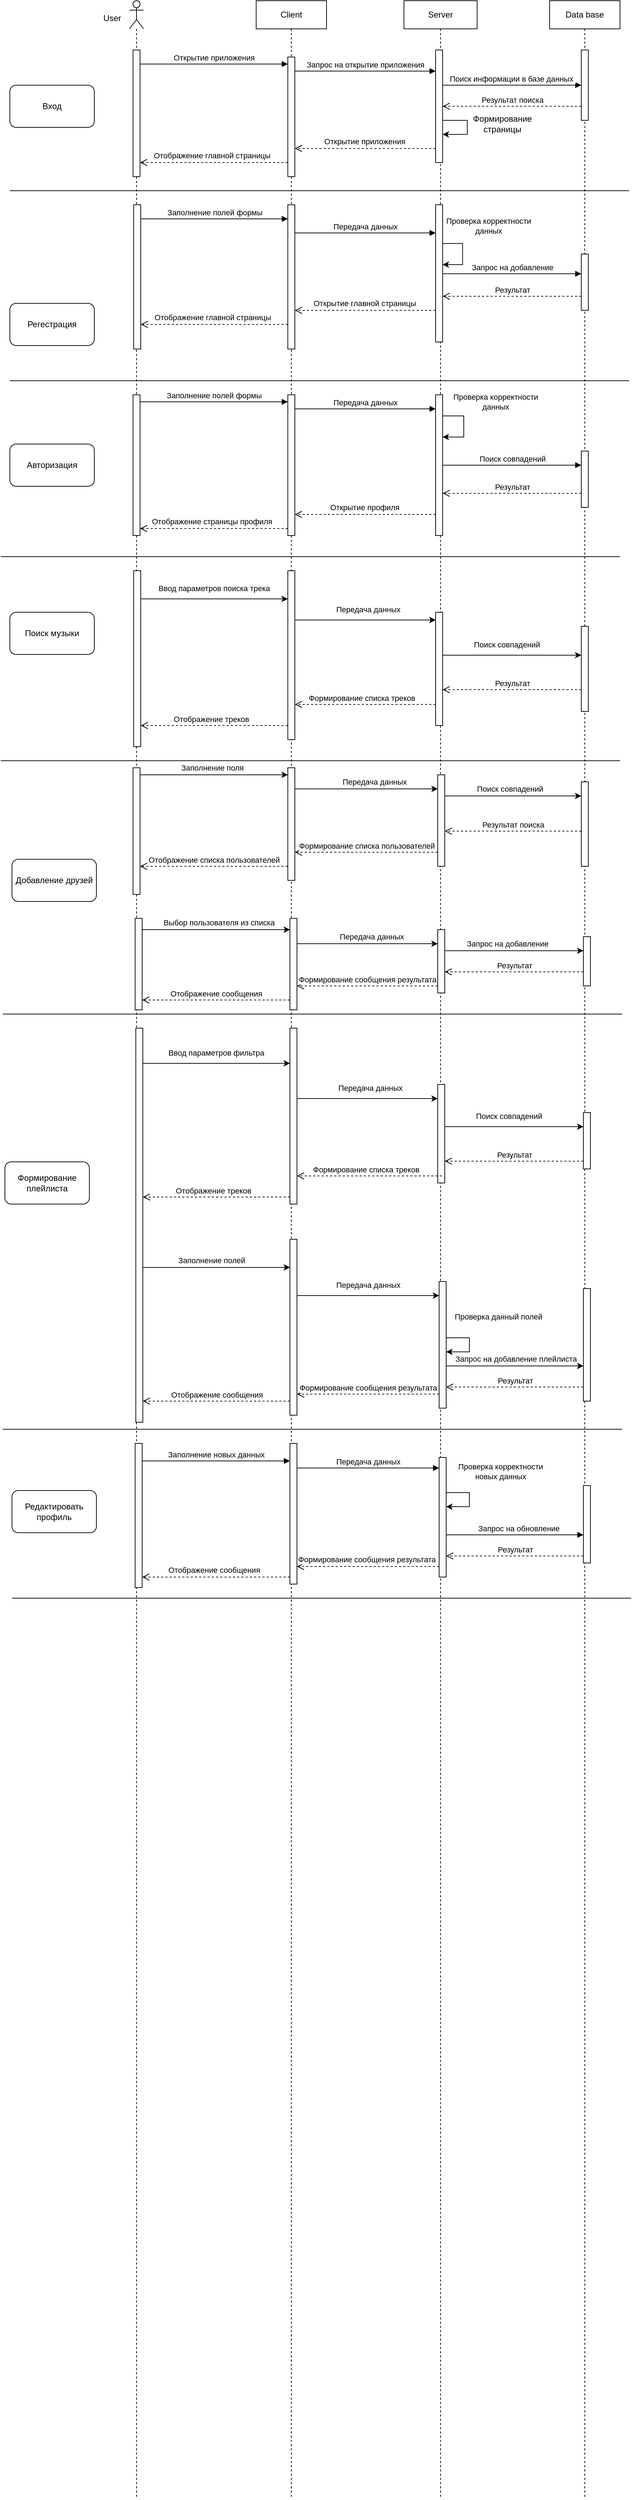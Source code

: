 <mxfile version="20.8.16" type="device"><diagram name="Страница 1" id="9oINTbgdad8pBdmm9y7S"><mxGraphModel dx="1847" dy="542" grid="1" gridSize="10" guides="1" tooltips="1" connect="1" arrows="1" fold="1" page="1" pageScale="1" pageWidth="827" pageHeight="1169" math="0" shadow="0"><root><mxCell id="0"/><mxCell id="1" parent="0"/><mxCell id="VlUqdQrpu2RW_0B6JRqY-1" value="" style="shape=umlLifeline;perimeter=lifelinePerimeter;whiteSpace=wrap;html=1;container=1;dropTarget=0;collapsible=0;recursiveResize=0;outlineConnect=0;portConstraint=eastwest;newEdgeStyle={&quot;edgeStyle&quot;:&quot;elbowEdgeStyle&quot;,&quot;elbow&quot;:&quot;vertical&quot;,&quot;curved&quot;:0,&quot;rounded&quot;:0};participant=umlActor;" vertex="1" parent="1"><mxGeometry x="130" y="50" width="20" height="3550" as="geometry"/></mxCell><mxCell id="VlUqdQrpu2RW_0B6JRqY-2" value="" style="html=1;points=[];perimeter=orthogonalPerimeter;outlineConnect=0;targetShapes=umlLifeline;portConstraint=eastwest;newEdgeStyle={&quot;edgeStyle&quot;:&quot;elbowEdgeStyle&quot;,&quot;elbow&quot;:&quot;vertical&quot;,&quot;curved&quot;:0,&quot;rounded&quot;:0};" vertex="1" parent="VlUqdQrpu2RW_0B6JRqY-1"><mxGeometry x="5" y="70" width="10" height="180" as="geometry"/></mxCell><mxCell id="VlUqdQrpu2RW_0B6JRqY-3" value="" style="html=1;points=[];perimeter=orthogonalPerimeter;outlineConnect=0;targetShapes=umlLifeline;portConstraint=eastwest;newEdgeStyle={&quot;edgeStyle&quot;:&quot;elbowEdgeStyle&quot;,&quot;elbow&quot;:&quot;vertical&quot;,&quot;curved&quot;:0,&quot;rounded&quot;:0};" vertex="1" parent="VlUqdQrpu2RW_0B6JRqY-1"><mxGeometry x="6" y="290" width="10" height="205" as="geometry"/></mxCell><mxCell id="VlUqdQrpu2RW_0B6JRqY-4" value="" style="html=1;points=[];perimeter=orthogonalPerimeter;outlineConnect=0;targetShapes=umlLifeline;portConstraint=eastwest;newEdgeStyle={&quot;edgeStyle&quot;:&quot;elbowEdgeStyle&quot;,&quot;elbow&quot;:&quot;vertical&quot;,&quot;curved&quot;:0,&quot;rounded&quot;:0};" vertex="1" parent="VlUqdQrpu2RW_0B6JRqY-1"><mxGeometry x="5" y="560" width="10" height="200" as="geometry"/></mxCell><mxCell id="VlUqdQrpu2RW_0B6JRqY-5" value="" style="html=1;points=[];perimeter=orthogonalPerimeter;outlineConnect=0;targetShapes=umlLifeline;portConstraint=eastwest;newEdgeStyle={&quot;edgeStyle&quot;:&quot;elbowEdgeStyle&quot;,&quot;elbow&quot;:&quot;vertical&quot;,&quot;curved&quot;:0,&quot;rounded&quot;:0};" vertex="1" parent="VlUqdQrpu2RW_0B6JRqY-1"><mxGeometry x="6" y="810" width="10" height="250" as="geometry"/></mxCell><mxCell id="VlUqdQrpu2RW_0B6JRqY-7" value="" style="html=1;points=[];perimeter=orthogonalPerimeter;outlineConnect=0;targetShapes=umlLifeline;portConstraint=eastwest;newEdgeStyle={&quot;edgeStyle&quot;:&quot;elbowEdgeStyle&quot;,&quot;elbow&quot;:&quot;vertical&quot;,&quot;curved&quot;:0,&quot;rounded&quot;:0};" vertex="1" parent="VlUqdQrpu2RW_0B6JRqY-1"><mxGeometry x="5" y="1090" width="10" height="180" as="geometry"/></mxCell><mxCell id="VlUqdQrpu2RW_0B6JRqY-8" value="" style="html=1;points=[];perimeter=orthogonalPerimeter;outlineConnect=0;targetShapes=umlLifeline;portConstraint=eastwest;newEdgeStyle={&quot;edgeStyle&quot;:&quot;elbowEdgeStyle&quot;,&quot;elbow&quot;:&quot;vertical&quot;,&quot;curved&quot;:0,&quot;rounded&quot;:0};" vertex="1" parent="VlUqdQrpu2RW_0B6JRqY-1"><mxGeometry x="8" y="1304" width="10" height="130" as="geometry"/></mxCell><mxCell id="VlUqdQrpu2RW_0B6JRqY-9" value="" style="html=1;points=[];perimeter=orthogonalPerimeter;outlineConnect=0;targetShapes=umlLifeline;portConstraint=eastwest;newEdgeStyle={&quot;edgeStyle&quot;:&quot;elbowEdgeStyle&quot;,&quot;elbow&quot;:&quot;vertical&quot;,&quot;curved&quot;:0,&quot;rounded&quot;:0};" vertex="1" parent="VlUqdQrpu2RW_0B6JRqY-1"><mxGeometry x="9" y="1460" width="10" height="560" as="geometry"/></mxCell><mxCell id="VlUqdQrpu2RW_0B6JRqY-10" value="" style="html=1;points=[];perimeter=orthogonalPerimeter;outlineConnect=0;targetShapes=umlLifeline;portConstraint=eastwest;newEdgeStyle={&quot;edgeStyle&quot;:&quot;elbowEdgeStyle&quot;,&quot;elbow&quot;:&quot;vertical&quot;,&quot;curved&quot;:0,&quot;rounded&quot;:0};" vertex="1" parent="VlUqdQrpu2RW_0B6JRqY-1"><mxGeometry x="8" y="2050" width="10" height="205" as="geometry"/></mxCell><mxCell id="VlUqdQrpu2RW_0B6JRqY-11" value="Client" style="shape=umlLifeline;perimeter=lifelinePerimeter;whiteSpace=wrap;html=1;container=1;dropTarget=0;collapsible=0;recursiveResize=0;outlineConnect=0;portConstraint=eastwest;newEdgeStyle={&quot;edgeStyle&quot;:&quot;elbowEdgeStyle&quot;,&quot;elbow&quot;:&quot;vertical&quot;,&quot;curved&quot;:0,&quot;rounded&quot;:0};" vertex="1" parent="1"><mxGeometry x="310" y="50" width="100" height="3550" as="geometry"/></mxCell><mxCell id="VlUqdQrpu2RW_0B6JRqY-12" value="" style="html=1;points=[];perimeter=orthogonalPerimeter;outlineConnect=0;targetShapes=umlLifeline;portConstraint=eastwest;newEdgeStyle={&quot;edgeStyle&quot;:&quot;elbowEdgeStyle&quot;,&quot;elbow&quot;:&quot;vertical&quot;,&quot;curved&quot;:0,&quot;rounded&quot;:0};" vertex="1" parent="VlUqdQrpu2RW_0B6JRqY-11"><mxGeometry x="45" y="80" width="10" height="170" as="geometry"/></mxCell><mxCell id="VlUqdQrpu2RW_0B6JRqY-13" value="" style="html=1;points=[];perimeter=orthogonalPerimeter;outlineConnect=0;targetShapes=umlLifeline;portConstraint=eastwest;newEdgeStyle={&quot;edgeStyle&quot;:&quot;elbowEdgeStyle&quot;,&quot;elbow&quot;:&quot;vertical&quot;,&quot;curved&quot;:0,&quot;rounded&quot;:0};" vertex="1" parent="VlUqdQrpu2RW_0B6JRqY-11"><mxGeometry x="45" y="290" width="10" height="205" as="geometry"/></mxCell><mxCell id="VlUqdQrpu2RW_0B6JRqY-14" value="" style="html=1;points=[];perimeter=orthogonalPerimeter;outlineConnect=0;targetShapes=umlLifeline;portConstraint=eastwest;newEdgeStyle={&quot;edgeStyle&quot;:&quot;elbowEdgeStyle&quot;,&quot;elbow&quot;:&quot;vertical&quot;,&quot;curved&quot;:0,&quot;rounded&quot;:0};" vertex="1" parent="VlUqdQrpu2RW_0B6JRqY-11"><mxGeometry x="45" y="560" width="10" height="200" as="geometry"/></mxCell><mxCell id="VlUqdQrpu2RW_0B6JRqY-15" value="" style="html=1;points=[];perimeter=orthogonalPerimeter;outlineConnect=0;targetShapes=umlLifeline;portConstraint=eastwest;newEdgeStyle={&quot;edgeStyle&quot;:&quot;elbowEdgeStyle&quot;,&quot;elbow&quot;:&quot;vertical&quot;,&quot;curved&quot;:0,&quot;rounded&quot;:0};" vertex="1" parent="VlUqdQrpu2RW_0B6JRqY-11"><mxGeometry x="45" y="810" width="10" height="240" as="geometry"/></mxCell><mxCell id="VlUqdQrpu2RW_0B6JRqY-19" value="" style="html=1;points=[];perimeter=orthogonalPerimeter;outlineConnect=0;targetShapes=umlLifeline;portConstraint=eastwest;newEdgeStyle={&quot;edgeStyle&quot;:&quot;elbowEdgeStyle&quot;,&quot;elbow&quot;:&quot;vertical&quot;,&quot;curved&quot;:0,&quot;rounded&quot;:0};" vertex="1" parent="VlUqdQrpu2RW_0B6JRqY-11"><mxGeometry x="45" y="1090" width="10" height="160" as="geometry"/></mxCell><mxCell id="VlUqdQrpu2RW_0B6JRqY-20" value="" style="html=1;points=[];perimeter=orthogonalPerimeter;outlineConnect=0;targetShapes=umlLifeline;portConstraint=eastwest;newEdgeStyle={&quot;edgeStyle&quot;:&quot;elbowEdgeStyle&quot;,&quot;elbow&quot;:&quot;vertical&quot;,&quot;curved&quot;:0,&quot;rounded&quot;:0};" vertex="1" parent="VlUqdQrpu2RW_0B6JRqY-11"><mxGeometry x="48" y="1304" width="10" height="130" as="geometry"/></mxCell><mxCell id="VlUqdQrpu2RW_0B6JRqY-21" value="" style="html=1;points=[];perimeter=orthogonalPerimeter;outlineConnect=0;targetShapes=umlLifeline;portConstraint=eastwest;newEdgeStyle={&quot;edgeStyle&quot;:&quot;elbowEdgeStyle&quot;,&quot;elbow&quot;:&quot;vertical&quot;,&quot;curved&quot;:0,&quot;rounded&quot;:0};" vertex="1" parent="VlUqdQrpu2RW_0B6JRqY-11"><mxGeometry x="48" y="1460" width="10" height="250" as="geometry"/></mxCell><mxCell id="VlUqdQrpu2RW_0B6JRqY-22" value="" style="html=1;points=[];perimeter=orthogonalPerimeter;outlineConnect=0;targetShapes=umlLifeline;portConstraint=eastwest;newEdgeStyle={&quot;edgeStyle&quot;:&quot;elbowEdgeStyle&quot;,&quot;elbow&quot;:&quot;vertical&quot;,&quot;curved&quot;:0,&quot;rounded&quot;:0};" vertex="1" parent="VlUqdQrpu2RW_0B6JRqY-11"><mxGeometry x="48" y="1760" width="10" height="250" as="geometry"/></mxCell><mxCell id="VlUqdQrpu2RW_0B6JRqY-23" value="" style="html=1;points=[];perimeter=orthogonalPerimeter;outlineConnect=0;targetShapes=umlLifeline;portConstraint=eastwest;newEdgeStyle={&quot;edgeStyle&quot;:&quot;elbowEdgeStyle&quot;,&quot;elbow&quot;:&quot;vertical&quot;,&quot;curved&quot;:0,&quot;rounded&quot;:0};" vertex="1" parent="VlUqdQrpu2RW_0B6JRqY-11"><mxGeometry x="48" y="2050" width="10" height="200" as="geometry"/></mxCell><mxCell id="VlUqdQrpu2RW_0B6JRqY-24" value="Server" style="shape=umlLifeline;perimeter=lifelinePerimeter;whiteSpace=wrap;html=1;container=1;dropTarget=0;collapsible=0;recursiveResize=0;outlineConnect=0;portConstraint=eastwest;newEdgeStyle={&quot;edgeStyle&quot;:&quot;elbowEdgeStyle&quot;,&quot;elbow&quot;:&quot;vertical&quot;,&quot;curved&quot;:0,&quot;rounded&quot;:0};" vertex="1" parent="1"><mxGeometry x="520" y="50" width="104" height="3550" as="geometry"/></mxCell><mxCell id="VlUqdQrpu2RW_0B6JRqY-25" value="" style="html=1;points=[];perimeter=orthogonalPerimeter;outlineConnect=0;targetShapes=umlLifeline;portConstraint=eastwest;newEdgeStyle={&quot;edgeStyle&quot;:&quot;elbowEdgeStyle&quot;,&quot;elbow&quot;:&quot;vertical&quot;,&quot;curved&quot;:0,&quot;rounded&quot;:0};" vertex="1" parent="VlUqdQrpu2RW_0B6JRqY-24"><mxGeometry x="45" y="70" width="10" height="160" as="geometry"/></mxCell><mxCell id="VlUqdQrpu2RW_0B6JRqY-26" value="" style="endArrow=classic;html=1;rounded=0;" edge="1" parent="VlUqdQrpu2RW_0B6JRqY-24" source="VlUqdQrpu2RW_0B6JRqY-25" target="VlUqdQrpu2RW_0B6JRqY-25"><mxGeometry width="50" height="50" relative="1" as="geometry"><mxPoint x="80" y="220" as="sourcePoint"/><mxPoint x="60" y="170" as="targetPoint"/><Array as="points"><mxPoint x="70" y="170"/><mxPoint x="90" y="170"/><mxPoint x="90" y="190"/><mxPoint x="70" y="190"/></Array></mxGeometry></mxCell><mxCell id="VlUqdQrpu2RW_0B6JRqY-27" value="" style="html=1;points=[];perimeter=orthogonalPerimeter;outlineConnect=0;targetShapes=umlLifeline;portConstraint=eastwest;newEdgeStyle={&quot;edgeStyle&quot;:&quot;elbowEdgeStyle&quot;,&quot;elbow&quot;:&quot;vertical&quot;,&quot;curved&quot;:0,&quot;rounded&quot;:0};" vertex="1" parent="VlUqdQrpu2RW_0B6JRqY-24"><mxGeometry x="45" y="290" width="10" height="195" as="geometry"/></mxCell><mxCell id="VlUqdQrpu2RW_0B6JRqY-28" value="" style="endArrow=classic;html=1;rounded=0;" edge="1" parent="VlUqdQrpu2RW_0B6JRqY-24" source="VlUqdQrpu2RW_0B6JRqY-27" target="VlUqdQrpu2RW_0B6JRqY-24"><mxGeometry width="50" height="50" relative="1" as="geometry"><mxPoint x="100" y="480" as="sourcePoint"/><mxPoint x="130" y="480" as="targetPoint"/></mxGeometry></mxCell><mxCell id="VlUqdQrpu2RW_0B6JRqY-29" value="" style="endArrow=classic;html=1;rounded=0;" edge="1" parent="VlUqdQrpu2RW_0B6JRqY-24"><mxGeometry width="50" height="50" relative="1" as="geometry"><mxPoint x="55" y="345" as="sourcePoint"/><mxPoint x="54.997" y="375.0" as="targetPoint"/><Array as="points"><mxPoint x="83.33" y="345"/><mxPoint x="83.33" y="375"/><mxPoint x="73.33" y="375"/></Array></mxGeometry></mxCell><mxCell id="VlUqdQrpu2RW_0B6JRqY-30" value="Проверка корректности &lt;br&gt;данных" style="edgeLabel;html=1;align=center;verticalAlign=middle;resizable=0;points=[];" vertex="1" connectable="0" parent="VlUqdQrpu2RW_0B6JRqY-29"><mxGeometry x="0.383" y="-1" relative="1" as="geometry"><mxPoint x="38" y="-54" as="offset"/></mxGeometry></mxCell><mxCell id="VlUqdQrpu2RW_0B6JRqY-31" value="" style="html=1;points=[];perimeter=orthogonalPerimeter;outlineConnect=0;targetShapes=umlLifeline;portConstraint=eastwest;newEdgeStyle={&quot;edgeStyle&quot;:&quot;elbowEdgeStyle&quot;,&quot;elbow&quot;:&quot;vertical&quot;,&quot;curved&quot;:0,&quot;rounded&quot;:0};" vertex="1" parent="VlUqdQrpu2RW_0B6JRqY-24"><mxGeometry x="45" y="560" width="10" height="200" as="geometry"/></mxCell><mxCell id="VlUqdQrpu2RW_0B6JRqY-32" value="" style="endArrow=classic;html=1;rounded=0;" edge="1" parent="VlUqdQrpu2RW_0B6JRqY-24" source="VlUqdQrpu2RW_0B6JRqY-31" target="VlUqdQrpu2RW_0B6JRqY-31"><mxGeometry width="50" height="50" relative="1" as="geometry"><mxPoint x="50" y="590" as="sourcePoint"/><mxPoint x="60" y="620" as="targetPoint"/><Array as="points"><mxPoint x="75" y="590"/><mxPoint x="85" y="590"/><mxPoint x="85" y="610"/><mxPoint x="85" y="620"/><mxPoint x="75" y="620"/></Array></mxGeometry></mxCell><mxCell id="VlUqdQrpu2RW_0B6JRqY-33" value="Проверка корректности &lt;br&gt;данных" style="edgeLabel;html=1;align=center;verticalAlign=middle;resizable=0;points=[];" vertex="1" connectable="0" parent="VlUqdQrpu2RW_0B6JRqY-32"><mxGeometry x="0.383" y="-1" relative="1" as="geometry"><mxPoint x="47" y="-49" as="offset"/></mxGeometry></mxCell><mxCell id="VlUqdQrpu2RW_0B6JRqY-34" value="" style="html=1;points=[];perimeter=orthogonalPerimeter;outlineConnect=0;targetShapes=umlLifeline;portConstraint=eastwest;newEdgeStyle={&quot;edgeStyle&quot;:&quot;elbowEdgeStyle&quot;,&quot;elbow&quot;:&quot;vertical&quot;,&quot;curved&quot;:0,&quot;rounded&quot;:0};" vertex="1" parent="VlUqdQrpu2RW_0B6JRqY-24"><mxGeometry x="45" y="869" width="10" height="161" as="geometry"/></mxCell><mxCell id="VlUqdQrpu2RW_0B6JRqY-38" value="" style="html=1;points=[];perimeter=orthogonalPerimeter;outlineConnect=0;targetShapes=umlLifeline;portConstraint=eastwest;newEdgeStyle={&quot;edgeStyle&quot;:&quot;elbowEdgeStyle&quot;,&quot;elbow&quot;:&quot;vertical&quot;,&quot;curved&quot;:0,&quot;rounded&quot;:0};" vertex="1" parent="VlUqdQrpu2RW_0B6JRqY-24"><mxGeometry x="48" y="1100" width="10" height="130" as="geometry"/></mxCell><mxCell id="VlUqdQrpu2RW_0B6JRqY-39" value="" style="html=1;points=[];perimeter=orthogonalPerimeter;outlineConnect=0;targetShapes=umlLifeline;portConstraint=eastwest;newEdgeStyle={&quot;edgeStyle&quot;:&quot;elbowEdgeStyle&quot;,&quot;elbow&quot;:&quot;vertical&quot;,&quot;curved&quot;:0,&quot;rounded&quot;:0};" vertex="1" parent="VlUqdQrpu2RW_0B6JRqY-24"><mxGeometry x="48" y="1320" width="10" height="90" as="geometry"/></mxCell><mxCell id="VlUqdQrpu2RW_0B6JRqY-40" value="" style="html=1;points=[];perimeter=orthogonalPerimeter;outlineConnect=0;targetShapes=umlLifeline;portConstraint=eastwest;newEdgeStyle={&quot;edgeStyle&quot;:&quot;elbowEdgeStyle&quot;,&quot;elbow&quot;:&quot;vertical&quot;,&quot;curved&quot;:0,&quot;rounded&quot;:0};" vertex="1" parent="VlUqdQrpu2RW_0B6JRqY-24"><mxGeometry x="48" y="1540" width="10" height="140" as="geometry"/></mxCell><mxCell id="VlUqdQrpu2RW_0B6JRqY-41" value="" style="html=1;points=[];perimeter=orthogonalPerimeter;outlineConnect=0;targetShapes=umlLifeline;portConstraint=eastwest;newEdgeStyle={&quot;edgeStyle&quot;:&quot;elbowEdgeStyle&quot;,&quot;elbow&quot;:&quot;vertical&quot;,&quot;curved&quot;:0,&quot;rounded&quot;:0};" vertex="1" parent="VlUqdQrpu2RW_0B6JRqY-24"><mxGeometry x="50" y="1820" width="10" height="180" as="geometry"/></mxCell><mxCell id="VlUqdQrpu2RW_0B6JRqY-42" value="" style="endArrow=classic;html=1;rounded=0;" edge="1" parent="VlUqdQrpu2RW_0B6JRqY-24" source="VlUqdQrpu2RW_0B6JRqY-41" target="VlUqdQrpu2RW_0B6JRqY-41"><mxGeometry width="50" height="50" relative="1" as="geometry"><mxPoint x="-7" y="1845" as="sourcePoint"/><mxPoint x="-7" y="1875" as="targetPoint"/><Array as="points"><mxPoint x="93" y="1915"/></Array></mxGeometry></mxCell><mxCell id="VlUqdQrpu2RW_0B6JRqY-43" value="Проверка данный полей" style="edgeLabel;html=1;align=center;verticalAlign=middle;resizable=0;points=[];" connectable="0" vertex="1" parent="VlUqdQrpu2RW_0B6JRqY-42"><mxGeometry x="0.383" y="-1" relative="1" as="geometry"><mxPoint x="47" y="-49" as="offset"/></mxGeometry></mxCell><mxCell id="VlUqdQrpu2RW_0B6JRqY-44" value="" style="html=1;points=[];perimeter=orthogonalPerimeter;outlineConnect=0;targetShapes=umlLifeline;portConstraint=eastwest;newEdgeStyle={&quot;edgeStyle&quot;:&quot;elbowEdgeStyle&quot;,&quot;elbow&quot;:&quot;vertical&quot;,&quot;curved&quot;:0,&quot;rounded&quot;:0};" vertex="1" parent="VlUqdQrpu2RW_0B6JRqY-24"><mxGeometry x="50" y="2070" width="10" height="170" as="geometry"/></mxCell><mxCell id="VlUqdQrpu2RW_0B6JRqY-45" value="" style="endArrow=classic;html=1;rounded=0;" edge="1" parent="VlUqdQrpu2RW_0B6JRqY-24" source="VlUqdQrpu2RW_0B6JRqY-44" target="VlUqdQrpu2RW_0B6JRqY-44"><mxGeometry width="50" height="50" relative="1" as="geometry"><mxPoint x="123" y="2100" as="sourcePoint"/><mxPoint x="123" y="2130" as="targetPoint"/><Array as="points"><mxPoint x="93" y="2120"/><mxPoint x="93" y="2130"/><mxPoint x="93" y="2140"/></Array></mxGeometry></mxCell><mxCell id="VlUqdQrpu2RW_0B6JRqY-46" value="Проверка корректности &lt;br&gt;новых данных" style="edgeLabel;html=1;align=center;verticalAlign=middle;resizable=0;points=[];" connectable="0" vertex="1" parent="VlUqdQrpu2RW_0B6JRqY-45"><mxGeometry x="0.383" y="-1" relative="1" as="geometry"><mxPoint x="50" y="-49" as="offset"/></mxGeometry></mxCell><mxCell id="VlUqdQrpu2RW_0B6JRqY-47" value="User&lt;br&gt;" style="text;html=1;align=center;verticalAlign=middle;resizable=0;points=[];autosize=1;strokeColor=none;fillColor=none;" vertex="1" parent="1"><mxGeometry x="80" y="60" width="50" height="30" as="geometry"/></mxCell><mxCell id="VlUqdQrpu2RW_0B6JRqY-48" value="&lt;span style=&quot;font-weight: normal;&quot;&gt;Data base&lt;/span&gt;" style="shape=umlLifeline;perimeter=lifelinePerimeter;whiteSpace=wrap;html=1;container=1;dropTarget=0;collapsible=0;recursiveResize=0;outlineConnect=0;portConstraint=eastwest;newEdgeStyle={&quot;edgeStyle&quot;:&quot;elbowEdgeStyle&quot;,&quot;elbow&quot;:&quot;vertical&quot;,&quot;curved&quot;:0,&quot;rounded&quot;:0};fontStyle=1" vertex="1" parent="1"><mxGeometry x="727" y="50" width="100" height="3550" as="geometry"/></mxCell><mxCell id="VlUqdQrpu2RW_0B6JRqY-49" value="" style="html=1;points=[];perimeter=orthogonalPerimeter;outlineConnect=0;targetShapes=umlLifeline;portConstraint=eastwest;newEdgeStyle={&quot;edgeStyle&quot;:&quot;elbowEdgeStyle&quot;,&quot;elbow&quot;:&quot;vertical&quot;,&quot;curved&quot;:0,&quot;rounded&quot;:0};" vertex="1" parent="VlUqdQrpu2RW_0B6JRqY-48"><mxGeometry x="45" y="70" width="10" height="100" as="geometry"/></mxCell><mxCell id="VlUqdQrpu2RW_0B6JRqY-50" value="" style="html=1;points=[];perimeter=orthogonalPerimeter;outlineConnect=0;targetShapes=umlLifeline;portConstraint=eastwest;newEdgeStyle={&quot;edgeStyle&quot;:&quot;elbowEdgeStyle&quot;,&quot;elbow&quot;:&quot;vertical&quot;,&quot;curved&quot;:0,&quot;rounded&quot;:0};" vertex="1" parent="VlUqdQrpu2RW_0B6JRqY-48"><mxGeometry x="45" y="360" width="10" height="80" as="geometry"/></mxCell><mxCell id="VlUqdQrpu2RW_0B6JRqY-51" value="" style="html=1;points=[];perimeter=orthogonalPerimeter;outlineConnect=0;targetShapes=umlLifeline;portConstraint=eastwest;newEdgeStyle={&quot;edgeStyle&quot;:&quot;elbowEdgeStyle&quot;,&quot;elbow&quot;:&quot;vertical&quot;,&quot;curved&quot;:0,&quot;rounded&quot;:0};" vertex="1" parent="VlUqdQrpu2RW_0B6JRqY-48"><mxGeometry x="45" y="640" width="10" height="80" as="geometry"/></mxCell><mxCell id="VlUqdQrpu2RW_0B6JRqY-52" value="" style="html=1;points=[];perimeter=orthogonalPerimeter;outlineConnect=0;targetShapes=umlLifeline;portConstraint=eastwest;newEdgeStyle={&quot;edgeStyle&quot;:&quot;elbowEdgeStyle&quot;,&quot;elbow&quot;:&quot;vertical&quot;,&quot;curved&quot;:0,&quot;rounded&quot;:0};" vertex="1" parent="VlUqdQrpu2RW_0B6JRqY-48"><mxGeometry x="45" y="889" width="10" height="121" as="geometry"/></mxCell><mxCell id="VlUqdQrpu2RW_0B6JRqY-54" value="" style="html=1;points=[];perimeter=orthogonalPerimeter;outlineConnect=0;targetShapes=umlLifeline;portConstraint=eastwest;newEdgeStyle={&quot;edgeStyle&quot;:&quot;elbowEdgeStyle&quot;,&quot;elbow&quot;:&quot;vertical&quot;,&quot;curved&quot;:0,&quot;rounded&quot;:0};" vertex="1" parent="VlUqdQrpu2RW_0B6JRqY-48"><mxGeometry x="45" y="1110" width="10" height="120" as="geometry"/></mxCell><mxCell id="VlUqdQrpu2RW_0B6JRqY-55" value="" style="html=1;points=[];perimeter=orthogonalPerimeter;outlineConnect=0;targetShapes=umlLifeline;portConstraint=eastwest;newEdgeStyle={&quot;edgeStyle&quot;:&quot;elbowEdgeStyle&quot;,&quot;elbow&quot;:&quot;vertical&quot;,&quot;curved&quot;:0,&quot;rounded&quot;:0};" vertex="1" parent="VlUqdQrpu2RW_0B6JRqY-48"><mxGeometry x="48" y="1330" width="10" height="70" as="geometry"/></mxCell><mxCell id="VlUqdQrpu2RW_0B6JRqY-56" value="" style="html=1;points=[];perimeter=orthogonalPerimeter;outlineConnect=0;targetShapes=umlLifeline;portConstraint=eastwest;newEdgeStyle={&quot;edgeStyle&quot;:&quot;elbowEdgeStyle&quot;,&quot;elbow&quot;:&quot;vertical&quot;,&quot;curved&quot;:0,&quot;rounded&quot;:0};" vertex="1" parent="VlUqdQrpu2RW_0B6JRqY-48"><mxGeometry x="48" y="1580" width="10" height="80" as="geometry"/></mxCell><mxCell id="VlUqdQrpu2RW_0B6JRqY-57" value="" style="html=1;points=[];perimeter=orthogonalPerimeter;outlineConnect=0;targetShapes=umlLifeline;portConstraint=eastwest;newEdgeStyle={&quot;edgeStyle&quot;:&quot;elbowEdgeStyle&quot;,&quot;elbow&quot;:&quot;vertical&quot;,&quot;curved&quot;:0,&quot;rounded&quot;:0};" vertex="1" parent="VlUqdQrpu2RW_0B6JRqY-48"><mxGeometry x="48" y="1830" width="10" height="160" as="geometry"/></mxCell><mxCell id="VlUqdQrpu2RW_0B6JRqY-58" value="" style="html=1;points=[];perimeter=orthogonalPerimeter;outlineConnect=0;targetShapes=umlLifeline;portConstraint=eastwest;newEdgeStyle={&quot;edgeStyle&quot;:&quot;elbowEdgeStyle&quot;,&quot;elbow&quot;:&quot;vertical&quot;,&quot;curved&quot;:0,&quot;rounded&quot;:0};" vertex="1" parent="VlUqdQrpu2RW_0B6JRqY-48"><mxGeometry x="48" y="2110" width="10" height="110" as="geometry"/></mxCell><mxCell id="VlUqdQrpu2RW_0B6JRqY-59" value="Регестрация" style="rounded=1;whiteSpace=wrap;html=1;" vertex="1" parent="1"><mxGeometry x="-40" y="480" width="120" height="60" as="geometry"/></mxCell><mxCell id="VlUqdQrpu2RW_0B6JRqY-60" value="Открытие приложения" style="html=1;verticalAlign=bottom;startArrow=none;endArrow=block;startSize=8;edgeStyle=elbowEdgeStyle;elbow=vertical;curved=0;rounded=0;startFill=0;" edge="1" parent="1" source="VlUqdQrpu2RW_0B6JRqY-2" target="VlUqdQrpu2RW_0B6JRqY-12"><mxGeometry relative="1" as="geometry"><mxPoint x="295" y="120" as="sourcePoint"/><Array as="points"><mxPoint x="250" y="140"/></Array></mxGeometry></mxCell><mxCell id="VlUqdQrpu2RW_0B6JRqY-61" value="Запрос на открытие приложения" style="html=1;verticalAlign=bottom;endArrow=block;edgeStyle=elbowEdgeStyle;elbow=vertical;curved=0;rounded=0;" edge="1" parent="1" source="VlUqdQrpu2RW_0B6JRqY-12" target="VlUqdQrpu2RW_0B6JRqY-25"><mxGeometry relative="1" as="geometry"><mxPoint x="475" y="120" as="sourcePoint"/><Array as="points"><mxPoint x="490" y="150"/><mxPoint x="450" y="140"/></Array></mxGeometry></mxCell><mxCell id="VlUqdQrpu2RW_0B6JRqY-62" value="Поиск информации в базе данных&amp;nbsp;" style="html=1;verticalAlign=bottom;endArrow=block;edgeStyle=elbowEdgeStyle;elbow=vertical;curved=0;rounded=0;targetPerimeterSpacing=0;endSize=6;sourcePerimeterSpacing=0;startSize=6;strokeWidth=1;shadow=0;" edge="1" parent="1" source="VlUqdQrpu2RW_0B6JRqY-25" target="VlUqdQrpu2RW_0B6JRqY-49"><mxGeometry relative="1" as="geometry"><mxPoint x="610" y="150" as="sourcePoint"/><Array as="points"><mxPoint x="670" y="170"/><mxPoint x="688" y="150"/></Array></mxGeometry></mxCell><mxCell id="VlUqdQrpu2RW_0B6JRqY-63" value="Результат поиска" style="html=1;verticalAlign=bottom;endArrow=open;dashed=1;endSize=8;edgeStyle=elbowEdgeStyle;elbow=vertical;curved=0;rounded=0;" edge="1" parent="1" source="VlUqdQrpu2RW_0B6JRqY-49" target="VlUqdQrpu2RW_0B6JRqY-25"><mxGeometry relative="1" as="geometry"><mxPoint x="580" y="180" as="targetPoint"/><Array as="points"><mxPoint x="660" y="200"/><mxPoint x="690" y="180"/></Array></mxGeometry></mxCell><mxCell id="VlUqdQrpu2RW_0B6JRqY-64" value="" style="html=1;verticalAlign=bottom;endArrow=open;dashed=1;endSize=8;edgeStyle=elbowEdgeStyle;elbow=vertical;curved=0;rounded=0;" edge="1" parent="1" source="VlUqdQrpu2RW_0B6JRqY-25" target="VlUqdQrpu2RW_0B6JRqY-12"><mxGeometry relative="1" as="geometry"><mxPoint x="495" y="195" as="targetPoint"/><Array as="points"><mxPoint x="460" y="260"/><mxPoint x="480" y="210"/></Array></mxGeometry></mxCell><mxCell id="VlUqdQrpu2RW_0B6JRqY-65" value="Открытие приложения" style="edgeLabel;html=1;align=center;verticalAlign=middle;resizable=0;points=[];" vertex="1" connectable="0" parent="VlUqdQrpu2RW_0B6JRqY-64"><mxGeometry x="0.265" y="4" relative="1" as="geometry"><mxPoint x="25" y="-14" as="offset"/></mxGeometry></mxCell><mxCell id="VlUqdQrpu2RW_0B6JRqY-66" value="Формирование страницы" style="text;html=1;strokeColor=none;fillColor=none;align=center;verticalAlign=middle;whiteSpace=wrap;rounded=0;" vertex="1" parent="1"><mxGeometry x="630" y="210" width="60" height="30" as="geometry"/></mxCell><mxCell id="VlUqdQrpu2RW_0B6JRqY-67" value="Заполнение полей формы" style="html=1;verticalAlign=bottom;startArrow=none;endArrow=block;startSize=8;edgeStyle=elbowEdgeStyle;elbow=vertical;curved=0;rounded=0;startFill=0;" edge="1" parent="1" source="VlUqdQrpu2RW_0B6JRqY-3" target="VlUqdQrpu2RW_0B6JRqY-13"><mxGeometry relative="1" as="geometry"><mxPoint x="295" y="505" as="sourcePoint"/><Array as="points"><mxPoint x="270" y="360"/></Array></mxGeometry></mxCell><mxCell id="VlUqdQrpu2RW_0B6JRqY-68" value="Передача данных" style="html=1;verticalAlign=bottom;endArrow=block;edgeStyle=elbowEdgeStyle;elbow=vertical;curved=0;rounded=0;" edge="1" parent="1" source="VlUqdQrpu2RW_0B6JRqY-13" target="VlUqdQrpu2RW_0B6JRqY-27"><mxGeometry relative="1" as="geometry"><mxPoint x="495" y="505" as="sourcePoint"/><mxPoint x="540" y="530" as="targetPoint"/><Array as="points"><mxPoint x="490" y="380"/></Array></mxGeometry></mxCell><mxCell id="VlUqdQrpu2RW_0B6JRqY-69" value="Запрос на добавление" style="html=1;verticalAlign=bottom;endArrow=block;edgeStyle=elbowEdgeStyle;elbow=vertical;curved=0;rounded=0;startArrow=none;startFill=0;" edge="1" parent="1" source="VlUqdQrpu2RW_0B6JRqY-27" target="VlUqdQrpu2RW_0B6JRqY-50"><mxGeometry relative="1" as="geometry"><mxPoint x="580" y="600" as="sourcePoint"/><Array as="points"><mxPoint x="680" y="438"/></Array></mxGeometry></mxCell><mxCell id="VlUqdQrpu2RW_0B6JRqY-70" value="Результат" style="html=1;verticalAlign=bottom;endArrow=open;dashed=1;endSize=8;edgeStyle=elbowEdgeStyle;elbow=vertical;curved=0;rounded=0;" edge="1" parent="1" source="VlUqdQrpu2RW_0B6JRqY-50" target="VlUqdQrpu2RW_0B6JRqY-27"><mxGeometry relative="1" as="geometry"><mxPoint x="630" y="670" as="targetPoint"/><Array as="points"><mxPoint x="670" y="470"/></Array></mxGeometry></mxCell><mxCell id="VlUqdQrpu2RW_0B6JRqY-71" value="Вход" style="rounded=1;whiteSpace=wrap;html=1;" vertex="1" parent="1"><mxGeometry x="-40" y="170" width="120" height="60" as="geometry"/></mxCell><mxCell id="VlUqdQrpu2RW_0B6JRqY-72" value="" style="endArrow=none;html=1;rounded=0;" edge="1" parent="1"><mxGeometry width="50" height="50" relative="1" as="geometry"><mxPoint x="-40" y="320" as="sourcePoint"/><mxPoint x="840" y="320" as="targetPoint"/></mxGeometry></mxCell><mxCell id="VlUqdQrpu2RW_0B6JRqY-73" value="" style="endArrow=none;html=1;rounded=0;" edge="1" parent="1"><mxGeometry width="50" height="50" relative="1" as="geometry"><mxPoint x="-40" y="590" as="sourcePoint"/><mxPoint x="840" y="590" as="targetPoint"/></mxGeometry></mxCell><mxCell id="VlUqdQrpu2RW_0B6JRqY-74" value="Авторизация" style="rounded=1;whiteSpace=wrap;html=1;" vertex="1" parent="1"><mxGeometry x="-40" y="680" width="120" height="60" as="geometry"/></mxCell><mxCell id="VlUqdQrpu2RW_0B6JRqY-75" value="" style="html=1;verticalAlign=bottom;endArrow=open;dashed=1;endSize=8;edgeStyle=elbowEdgeStyle;elbow=vertical;curved=0;rounded=0;" edge="1" parent="1" source="VlUqdQrpu2RW_0B6JRqY-27" target="VlUqdQrpu2RW_0B6JRqY-13"><mxGeometry relative="1" as="geometry"><mxPoint x="370" y="640" as="targetPoint"/><mxPoint x="560" y="640" as="sourcePoint"/><Array as="points"><mxPoint x="460" y="490"/><mxPoint x="405" y="640"/><mxPoint x="450" y="620"/><mxPoint x="470" y="570"/></Array></mxGeometry></mxCell><mxCell id="VlUqdQrpu2RW_0B6JRqY-76" value="Открытие главной страницы" style="edgeLabel;html=1;align=center;verticalAlign=middle;resizable=0;points=[];" vertex="1" connectable="0" parent="VlUqdQrpu2RW_0B6JRqY-75"><mxGeometry x="0.265" y="4" relative="1" as="geometry"><mxPoint x="25" y="-14" as="offset"/></mxGeometry></mxCell><mxCell id="VlUqdQrpu2RW_0B6JRqY-77" value="Заполнение полей формы" style="html=1;verticalAlign=bottom;startArrow=none;endArrow=block;startSize=8;edgeStyle=elbowEdgeStyle;elbow=vertical;curved=0;rounded=0;startFill=0;" edge="1" parent="1" source="VlUqdQrpu2RW_0B6JRqY-4" target="VlUqdQrpu2RW_0B6JRqY-14"><mxGeometry relative="1" as="geometry"><mxPoint x="150" y="620" as="sourcePoint"/><mxPoint x="360" y="620" as="targetPoint"/><Array as="points"><mxPoint x="265" y="620"/></Array></mxGeometry></mxCell><mxCell id="VlUqdQrpu2RW_0B6JRqY-78" value="Передача данных" style="html=1;verticalAlign=bottom;endArrow=block;edgeStyle=elbowEdgeStyle;elbow=vertical;curved=0;rounded=0;" edge="1" parent="1" source="VlUqdQrpu2RW_0B6JRqY-14" target="VlUqdQrpu2RW_0B6JRqY-31"><mxGeometry relative="1" as="geometry"><mxPoint x="375" y="640" as="sourcePoint"/><mxPoint x="560" y="650" as="targetPoint"/><Array as="points"><mxPoint x="520" y="630"/><mxPoint x="500" y="640"/></Array></mxGeometry></mxCell><mxCell id="VlUqdQrpu2RW_0B6JRqY-79" value="Поиск совпадений" style="html=1;verticalAlign=bottom;endArrow=block;edgeStyle=elbowEdgeStyle;elbow=vertical;curved=0;rounded=0;startArrow=none;startFill=0;" edge="1" parent="1" source="VlUqdQrpu2RW_0B6JRqY-31" target="VlUqdQrpu2RW_0B6JRqY-51"><mxGeometry x="0.003" relative="1" as="geometry"><mxPoint x="580" y="710" as="sourcePoint"/><mxPoint x="777" y="710" as="targetPoint"/><Array as="points"><mxPoint x="705" y="710"/></Array><mxPoint as="offset"/></mxGeometry></mxCell><mxCell id="VlUqdQrpu2RW_0B6JRqY-80" value="Результат" style="html=1;verticalAlign=bottom;endArrow=open;dashed=1;endSize=8;edgeStyle=elbowEdgeStyle;elbow=vertical;curved=0;rounded=0;" edge="1" parent="1" source="VlUqdQrpu2RW_0B6JRqY-51" target="VlUqdQrpu2RW_0B6JRqY-31"><mxGeometry relative="1" as="geometry"><mxPoint x="570" y="760" as="targetPoint"/><mxPoint x="780" y="750" as="sourcePoint"/><Array as="points"><mxPoint x="720" y="750"/><mxPoint x="720" y="740"/></Array></mxGeometry></mxCell><mxCell id="VlUqdQrpu2RW_0B6JRqY-81" value="" style="html=1;verticalAlign=bottom;endArrow=open;dashed=1;endSize=8;edgeStyle=elbowEdgeStyle;elbow=vertical;curved=0;rounded=0;" edge="1" parent="1" source="VlUqdQrpu2RW_0B6JRqY-31" target="VlUqdQrpu2RW_0B6JRqY-14"><mxGeometry relative="1" as="geometry"><mxPoint x="360" y="760" as="targetPoint"/><mxPoint x="560" y="760" as="sourcePoint"/><Array as="points"><mxPoint x="475" y="780"/><mxPoint x="400" y="730"/><mxPoint x="445" y="710"/><mxPoint x="465" y="660"/></Array></mxGeometry></mxCell><mxCell id="VlUqdQrpu2RW_0B6JRqY-82" value="Открытие профиля" style="edgeLabel;html=1;align=center;verticalAlign=middle;resizable=0;points=[];" vertex="1" connectable="0" parent="VlUqdQrpu2RW_0B6JRqY-81"><mxGeometry x="0.265" y="4" relative="1" as="geometry"><mxPoint x="25" y="-14" as="offset"/></mxGeometry></mxCell><mxCell id="VlUqdQrpu2RW_0B6JRqY-83" value="" style="endArrow=none;html=1;rounded=0;" edge="1" parent="1"><mxGeometry width="50" height="50" relative="1" as="geometry"><mxPoint x="-53" y="840" as="sourcePoint"/><mxPoint x="827" y="840" as="targetPoint"/></mxGeometry></mxCell><mxCell id="VlUqdQrpu2RW_0B6JRqY-84" value="Поиск музыки" style="rounded=1;whiteSpace=wrap;html=1;" vertex="1" parent="1"><mxGeometry x="-40" y="919" width="120" height="60" as="geometry"/></mxCell><mxCell id="VlUqdQrpu2RW_0B6JRqY-86" value="Формирование плейлиста" style="rounded=1;whiteSpace=wrap;html=1;" vertex="1" parent="1"><mxGeometry x="-47" y="1700" width="120" height="60" as="geometry"/></mxCell><mxCell id="VlUqdQrpu2RW_0B6JRqY-87" value="Добавление друзей" style="rounded=1;whiteSpace=wrap;html=1;" vertex="1" parent="1"><mxGeometry x="-37" y="1270" width="120" height="60" as="geometry"/></mxCell><mxCell id="VlUqdQrpu2RW_0B6JRqY-88" style="edgeStyle=elbowEdgeStyle;rounded=0;orthogonalLoop=1;jettySize=auto;html=1;elbow=vertical;curved=0;" edge="1" parent="1" source="VlUqdQrpu2RW_0B6JRqY-15" target="VlUqdQrpu2RW_0B6JRqY-34"><mxGeometry relative="1" as="geometry"><Array as="points"><mxPoint x="460" y="930"/><mxPoint x="450" y="940"/><mxPoint x="490" y="890"/><mxPoint x="465" y="890"/></Array></mxGeometry></mxCell><mxCell id="VlUqdQrpu2RW_0B6JRqY-89" value="Передача данных" style="edgeLabel;html=1;align=center;verticalAlign=middle;resizable=0;points=[];" vertex="1" connectable="0" parent="VlUqdQrpu2RW_0B6JRqY-88"><mxGeometry x="0.231" y="2" relative="1" as="geometry"><mxPoint x="-19" y="-13" as="offset"/></mxGeometry></mxCell><mxCell id="VlUqdQrpu2RW_0B6JRqY-90" style="edgeStyle=elbowEdgeStyle;rounded=0;orthogonalLoop=1;jettySize=auto;html=1;elbow=vertical;curved=0;" edge="1" parent="1" source="VlUqdQrpu2RW_0B6JRqY-34" target="VlUqdQrpu2RW_0B6JRqY-52"><mxGeometry relative="1" as="geometry"><mxPoint x="750" y="900" as="targetPoint"/><Array as="points"><mxPoint x="720" y="980"/><mxPoint x="690" y="1080"/><mxPoint x="660" y="900"/><mxPoint x="640" y="910"/></Array></mxGeometry></mxCell><mxCell id="VlUqdQrpu2RW_0B6JRqY-91" value="Поиск совпадений" style="edgeLabel;html=1;align=center;verticalAlign=middle;resizable=0;points=[];" vertex="1" connectable="0" parent="VlUqdQrpu2RW_0B6JRqY-90"><mxGeometry x="-0.074" y="-1" relative="1" as="geometry"><mxPoint y="-16" as="offset"/></mxGeometry></mxCell><mxCell id="VlUqdQrpu2RW_0B6JRqY-92" value="Результат" style="html=1;verticalAlign=bottom;endArrow=open;dashed=1;endSize=8;edgeStyle=elbowEdgeStyle;elbow=vertical;curved=0;rounded=0;" edge="1" parent="1" source="VlUqdQrpu2RW_0B6JRqY-52" target="VlUqdQrpu2RW_0B6JRqY-34"><mxGeometry relative="1" as="geometry"><mxPoint x="570" y="929.41" as="targetPoint"/><mxPoint x="770" y="950" as="sourcePoint"/><Array as="points"><mxPoint x="710" y="1029"/><mxPoint x="710" y="1120"/><mxPoint x="690" y="940"/></Array></mxGeometry></mxCell><mxCell id="VlUqdQrpu2RW_0B6JRqY-93" value="Формирование списка треков" style="html=1;verticalAlign=bottom;endArrow=open;dashed=1;endSize=8;edgeStyle=elbowEdgeStyle;elbow=vertical;curved=0;rounded=0;" edge="1" parent="1" source="VlUqdQrpu2RW_0B6JRqY-34" target="VlUqdQrpu2RW_0B6JRqY-15"><mxGeometry x="0.05" relative="1" as="geometry"><mxPoint x="370" y="970" as="targetPoint"/><mxPoint x="510" y="960" as="sourcePoint"/><Array as="points"><mxPoint x="510" y="1050"/><mxPoint x="480" y="960"/><mxPoint x="550" y="980"/></Array><mxPoint as="offset"/></mxGeometry></mxCell><mxCell id="VlUqdQrpu2RW_0B6JRqY-94" value="" style="html=1;verticalAlign=bottom;endArrow=open;dashed=1;endSize=8;edgeStyle=elbowEdgeStyle;elbow=vertical;curved=0;rounded=0;" edge="1" parent="1" source="VlUqdQrpu2RW_0B6JRqY-12" target="VlUqdQrpu2RW_0B6JRqY-2"><mxGeometry relative="1" as="geometry"><mxPoint x="130" y="270" as="targetPoint"/><mxPoint x="330" y="270" as="sourcePoint"/><Array as="points"><mxPoint x="260" y="280"/><mxPoint x="225" y="270"/><mxPoint x="245" y="220"/></Array></mxGeometry></mxCell><mxCell id="VlUqdQrpu2RW_0B6JRqY-95" value="Отображение главной страницы" style="edgeLabel;html=1;align=center;verticalAlign=middle;resizable=0;points=[];" vertex="1" connectable="0" parent="VlUqdQrpu2RW_0B6JRqY-94"><mxGeometry x="0.265" y="4" relative="1" as="geometry"><mxPoint x="25" y="-14" as="offset"/></mxGeometry></mxCell><mxCell id="VlUqdQrpu2RW_0B6JRqY-96" value="" style="html=1;verticalAlign=bottom;endArrow=open;dashed=1;endSize=8;edgeStyle=elbowEdgeStyle;elbow=vertical;curved=0;rounded=0;" edge="1" parent="1" source="VlUqdQrpu2RW_0B6JRqY-13" target="VlUqdQrpu2RW_0B6JRqY-3"><mxGeometry relative="1" as="geometry"><mxPoint x="140" y="690" as="targetPoint"/><mxPoint x="350" y="690" as="sourcePoint"/><Array as="points"><mxPoint x="270" y="510"/><mxPoint x="240" y="640"/></Array></mxGeometry></mxCell><mxCell id="VlUqdQrpu2RW_0B6JRqY-97" value="Отображение главной страницы" style="edgeLabel;html=1;align=center;verticalAlign=middle;resizable=0;points=[];" vertex="1" connectable="0" parent="VlUqdQrpu2RW_0B6JRqY-96"><mxGeometry x="0.265" y="4" relative="1" as="geometry"><mxPoint x="25" y="-14" as="offset"/></mxGeometry></mxCell><mxCell id="VlUqdQrpu2RW_0B6JRqY-98" value="" style="html=1;verticalAlign=bottom;endArrow=open;dashed=1;endSize=8;edgeStyle=elbowEdgeStyle;elbow=vertical;curved=0;rounded=0;" edge="1" parent="1" source="VlUqdQrpu2RW_0B6JRqY-14" target="VlUqdQrpu2RW_0B6JRqY-4"><mxGeometry relative="1" as="geometry"><mxPoint x="145" y="770" as="targetPoint"/><mxPoint x="355" y="770" as="sourcePoint"/><Array as="points"><mxPoint x="200" y="800"/><mxPoint x="220" y="790"/><mxPoint x="240" y="720"/></Array></mxGeometry></mxCell><mxCell id="VlUqdQrpu2RW_0B6JRqY-99" value="Отображение страницы профиля" style="edgeLabel;html=1;align=center;verticalAlign=middle;resizable=0;points=[];" vertex="1" connectable="0" parent="VlUqdQrpu2RW_0B6JRqY-98"><mxGeometry x="0.265" y="4" relative="1" as="geometry"><mxPoint x="25" y="-14" as="offset"/></mxGeometry></mxCell><mxCell id="VlUqdQrpu2RW_0B6JRqY-100" style="edgeStyle=elbowEdgeStyle;rounded=0;orthogonalLoop=1;jettySize=auto;html=1;elbow=vertical;curved=0;" edge="1" parent="1" source="VlUqdQrpu2RW_0B6JRqY-5" target="VlUqdQrpu2RW_0B6JRqY-15"><mxGeometry relative="1" as="geometry"><Array as="points"><mxPoint x="260" y="900"/><mxPoint x="240" y="920"/></Array><mxPoint x="340" y="900" as="targetPoint"/></mxGeometry></mxCell><mxCell id="VlUqdQrpu2RW_0B6JRqY-101" value="Ввод параметров поиска трека" style="edgeLabel;html=1;align=center;verticalAlign=middle;resizable=0;points=[];" vertex="1" connectable="0" parent="VlUqdQrpu2RW_0B6JRqY-100"><mxGeometry x="0.249" y="-4" relative="1" as="geometry"><mxPoint x="-27" y="-19" as="offset"/></mxGeometry></mxCell><mxCell id="VlUqdQrpu2RW_0B6JRqY-102" value="Отображение треков" style="html=1;verticalAlign=bottom;endArrow=open;dashed=1;endSize=8;edgeStyle=elbowEdgeStyle;elbow=vertical;curved=0;rounded=0;" edge="1" parent="1" source="VlUqdQrpu2RW_0B6JRqY-15" target="VlUqdQrpu2RW_0B6JRqY-5"><mxGeometry x="0.05" relative="1" as="geometry"><mxPoint x="150" y="1090" as="targetPoint"/><mxPoint x="350" y="1090" as="sourcePoint"/><Array as="points"><mxPoint x="310" y="1080"/><mxPoint x="265" y="1000"/><mxPoint x="335" y="1020"/></Array><mxPoint as="offset"/></mxGeometry></mxCell><mxCell id="VlUqdQrpu2RW_0B6JRqY-103" value="" style="endArrow=none;html=1;rounded=0;" edge="1" parent="1"><mxGeometry width="50" height="50" relative="1" as="geometry"><mxPoint x="-53" y="1130" as="sourcePoint"/><mxPoint x="827" y="1130" as="targetPoint"/></mxGeometry></mxCell><mxCell id="VlUqdQrpu2RW_0B6JRqY-114" style="edgeStyle=elbowEdgeStyle;rounded=0;orthogonalLoop=1;jettySize=auto;html=1;elbow=vertical;curved=0;" edge="1" parent="1" source="VlUqdQrpu2RW_0B6JRqY-38" target="VlUqdQrpu2RW_0B6JRqY-54"><mxGeometry relative="1" as="geometry"><Array as="points"><mxPoint x="643" y="1180"/></Array></mxGeometry></mxCell><mxCell id="VlUqdQrpu2RW_0B6JRqY-115" value="Поиск совпадений&amp;nbsp;" style="edgeLabel;html=1;align=center;verticalAlign=middle;resizable=0;points=[];" connectable="0" vertex="1" parent="VlUqdQrpu2RW_0B6JRqY-114"><mxGeometry x="-0.2" y="-1" relative="1" as="geometry"><mxPoint x="16" y="-11" as="offset"/></mxGeometry></mxCell><mxCell id="VlUqdQrpu2RW_0B6JRqY-116" style="edgeStyle=elbowEdgeStyle;rounded=0;orthogonalLoop=1;jettySize=auto;html=1;elbow=vertical;curved=0;" edge="1" parent="1" source="VlUqdQrpu2RW_0B6JRqY-7" target="VlUqdQrpu2RW_0B6JRqY-19"><mxGeometry relative="1" as="geometry"><Array as="points"><mxPoint x="243" y="1150"/><mxPoint x="223" y="1160"/></Array></mxGeometry></mxCell><mxCell id="VlUqdQrpu2RW_0B6JRqY-117" value="Заполнение поля&amp;nbsp;" style="edgeLabel;html=1;align=center;verticalAlign=middle;resizable=0;points=[];" connectable="0" vertex="1" parent="VlUqdQrpu2RW_0B6JRqY-116"><mxGeometry x="0.24" y="-1" relative="1" as="geometry"><mxPoint x="-26" y="-11" as="offset"/></mxGeometry></mxCell><mxCell id="VlUqdQrpu2RW_0B6JRqY-118" style="edgeStyle=elbowEdgeStyle;rounded=0;orthogonalLoop=1;jettySize=auto;html=1;elbow=vertical;curved=0;" edge="1" parent="1" source="VlUqdQrpu2RW_0B6JRqY-19" target="VlUqdQrpu2RW_0B6JRqY-38"><mxGeometry relative="1" as="geometry"><Array as="points"><mxPoint x="423" y="1170"/></Array></mxGeometry></mxCell><mxCell id="VlUqdQrpu2RW_0B6JRqY-119" value="Передача данных" style="edgeLabel;html=1;align=center;verticalAlign=middle;resizable=0;points=[];" connectable="0" vertex="1" parent="VlUqdQrpu2RW_0B6JRqY-118"><mxGeometry x="0.367" y="1" relative="1" as="geometry"><mxPoint x="-26" y="-9" as="offset"/></mxGeometry></mxCell><mxCell id="VlUqdQrpu2RW_0B6JRqY-120" value="Результат поиска" style="html=1;verticalAlign=bottom;endArrow=open;dashed=1;endSize=8;edgeStyle=elbowEdgeStyle;elbow=vertical;curved=0;rounded=0;" edge="1" parent="1" source="VlUqdQrpu2RW_0B6JRqY-54" target="VlUqdQrpu2RW_0B6JRqY-38"><mxGeometry relative="1" as="geometry"><mxPoint x="493" y="1209" as="targetPoint"/><mxPoint x="690" y="1209" as="sourcePoint"/><Array as="points"><mxPoint x="603" y="1230"/><mxPoint x="663" y="1210"/><mxPoint x="643" y="1220"/><mxPoint x="633" y="1250"/><mxPoint x="643" y="1180"/><mxPoint x="528" y="1209"/><mxPoint x="528" y="1219"/><mxPoint x="608" y="1189"/><mxPoint x="614.5" y="1110"/><mxPoint x="594.5" y="930"/></Array></mxGeometry></mxCell><mxCell id="VlUqdQrpu2RW_0B6JRqY-121" value="Формирование списка пользователей" style="html=1;verticalAlign=bottom;endArrow=open;dashed=1;endSize=8;edgeStyle=elbowEdgeStyle;elbow=vertical;curved=0;rounded=0;" edge="1" parent="1" source="VlUqdQrpu2RW_0B6JRqY-38" target="VlUqdQrpu2RW_0B6JRqY-19"><mxGeometry relative="1" as="geometry"><mxPoint x="213" y="1260" as="targetPoint"/><mxPoint x="453" y="1260" as="sourcePoint"/><Array as="points"><mxPoint x="403" y="1260"/><mxPoint x="383" y="1270"/><mxPoint x="373" y="1300"/><mxPoint x="383" y="1230"/><mxPoint x="268" y="1259"/><mxPoint x="268" y="1269"/><mxPoint x="348" y="1239"/><mxPoint x="354.5" y="1160"/><mxPoint x="334.5" y="980"/></Array></mxGeometry></mxCell><mxCell id="VlUqdQrpu2RW_0B6JRqY-122" value="Отображение списка пользователей" style="html=1;verticalAlign=bottom;endArrow=open;dashed=1;endSize=8;edgeStyle=elbowEdgeStyle;elbow=vertical;curved=0;rounded=0;" edge="1" parent="1" source="VlUqdQrpu2RW_0B6JRqY-19" target="VlUqdQrpu2RW_0B6JRqY-7"><mxGeometry relative="1" as="geometry"><mxPoint x="153" y="1300" as="targetPoint"/><mxPoint x="363" y="1300" as="sourcePoint"/><Array as="points"><mxPoint x="323" y="1280"/><mxPoint x="303" y="1300"/><mxPoint x="303" y="1391"/><mxPoint x="283" y="1211"/></Array></mxGeometry></mxCell><mxCell id="VlUqdQrpu2RW_0B6JRqY-123" style="edgeStyle=elbowEdgeStyle;rounded=0;orthogonalLoop=1;jettySize=auto;html=1;elbow=vertical;curved=0;" edge="1" parent="1" target="VlUqdQrpu2RW_0B6JRqY-39"><mxGeometry relative="1" as="geometry"><Array as="points"><mxPoint x="423" y="1390"/></Array><mxPoint x="368" y="1390.0" as="sourcePoint"/></mxGeometry></mxCell><mxCell id="VlUqdQrpu2RW_0B6JRqY-124" value="Передача данных" style="edgeLabel;html=1;align=center;verticalAlign=middle;resizable=0;points=[];" connectable="0" vertex="1" parent="VlUqdQrpu2RW_0B6JRqY-123"><mxGeometry x="0.233" y="2" relative="1" as="geometry"><mxPoint x="-18" y="-8" as="offset"/></mxGeometry></mxCell><mxCell id="VlUqdQrpu2RW_0B6JRqY-125" style="edgeStyle=elbowEdgeStyle;rounded=0;orthogonalLoop=1;jettySize=auto;html=1;elbow=vertical;curved=0;" edge="1" parent="1"><mxGeometry relative="1" as="geometry"><Array as="points"><mxPoint x="323" y="1370"/></Array><mxPoint x="148" y="1370.0" as="sourcePoint"/><mxPoint x="358" y="1370.0" as="targetPoint"/></mxGeometry></mxCell><mxCell id="VlUqdQrpu2RW_0B6JRqY-126" value="Выбор пользователя из списка" style="edgeLabel;html=1;align=center;verticalAlign=middle;resizable=0;points=[];" connectable="0" vertex="1" parent="VlUqdQrpu2RW_0B6JRqY-125"><mxGeometry x="0.247" y="-2" relative="1" as="geometry"><mxPoint x="-22" y="-12" as="offset"/></mxGeometry></mxCell><mxCell id="VlUqdQrpu2RW_0B6JRqY-127" style="edgeStyle=elbowEdgeStyle;rounded=0;orthogonalLoop=1;jettySize=auto;html=1;elbow=vertical;curved=0;" edge="1" parent="1" source="VlUqdQrpu2RW_0B6JRqY-39" target="VlUqdQrpu2RW_0B6JRqY-55"><mxGeometry relative="1" as="geometry"><Array as="points"><mxPoint x="733" y="1400"/></Array></mxGeometry></mxCell><mxCell id="VlUqdQrpu2RW_0B6JRqY-128" value="Запрос на добавление" style="edgeLabel;html=1;align=center;verticalAlign=middle;resizable=0;points=[];" connectable="0" vertex="1" parent="VlUqdQrpu2RW_0B6JRqY-127"><mxGeometry x="-0.293" y="-2" relative="1" as="geometry"><mxPoint x="19" y="-12" as="offset"/></mxGeometry></mxCell><mxCell id="VlUqdQrpu2RW_0B6JRqY-129" value="Результат" style="html=1;verticalAlign=bottom;endArrow=open;dashed=1;endSize=8;edgeStyle=elbowEdgeStyle;elbow=vertical;curved=0;rounded=0;" edge="1" parent="1" source="VlUqdQrpu2RW_0B6JRqY-55" target="VlUqdQrpu2RW_0B6JRqY-39"><mxGeometry relative="1" as="geometry"><mxPoint x="564.5" y="1470" as="targetPoint"/><mxPoint x="761.5" y="1470" as="sourcePoint"/><Array as="points"><mxPoint x="643" y="1430"/><mxPoint x="649.5" y="1450"/><mxPoint x="629.5" y="1460"/><mxPoint x="619.5" y="1490"/><mxPoint x="629.5" y="1420"/><mxPoint x="514.5" y="1449"/><mxPoint x="514.5" y="1459"/><mxPoint x="594.5" y="1429"/><mxPoint x="601" y="1350"/><mxPoint x="581" y="1170"/></Array></mxGeometry></mxCell><mxCell id="VlUqdQrpu2RW_0B6JRqY-130" value="Формирование сообщения результата" style="html=1;verticalAlign=bottom;endArrow=open;dashed=1;endSize=8;edgeStyle=elbowEdgeStyle;elbow=vertical;curved=0;rounded=0;" edge="1" parent="1" source="VlUqdQrpu2RW_0B6JRqY-39"><mxGeometry relative="1" as="geometry"><mxPoint x="368" y="1450.0" as="targetPoint"/><mxPoint x="510" y="1430" as="sourcePoint"/><Array as="points"><mxPoint x="503" y="1450"/><mxPoint x="463" y="1430"/><mxPoint x="338" y="1430"/><mxPoint x="398" y="1410"/><mxPoint x="378" y="1420"/><mxPoint x="368" y="1450"/><mxPoint x="378" y="1380"/><mxPoint x="263" y="1409"/><mxPoint x="263" y="1419"/><mxPoint x="343" y="1389"/><mxPoint x="349.5" y="1310"/><mxPoint x="329.5" y="1130"/></Array></mxGeometry></mxCell><mxCell id="VlUqdQrpu2RW_0B6JRqY-131" value="Отображение сообщения" style="html=1;verticalAlign=bottom;endArrow=open;dashed=1;endSize=8;edgeStyle=elbowEdgeStyle;elbow=vertical;curved=0;rounded=0;" edge="1" parent="1"><mxGeometry relative="1" as="geometry"><mxPoint x="148" y="1470.0" as="targetPoint"/><mxPoint x="358" y="1470.0" as="sourcePoint"/><Array as="points"><mxPoint x="293" y="1470"/><mxPoint x="213" y="1430"/><mxPoint x="201" y="1489"/><mxPoint x="181" y="1499"/><mxPoint x="171" y="1529"/><mxPoint x="181" y="1459"/><mxPoint x="66" y="1488"/><mxPoint x="66" y="1498"/><mxPoint x="146" y="1468"/><mxPoint x="152.5" y="1389"/><mxPoint x="132.5" y="1209"/></Array><mxPoint as="offset"/></mxGeometry></mxCell><mxCell id="VlUqdQrpu2RW_0B6JRqY-132" value="" style="endArrow=none;html=1;rounded=0;" edge="1" parent="1"><mxGeometry width="50" height="50" relative="1" as="geometry"><mxPoint x="-50" y="1490.0" as="sourcePoint"/><mxPoint x="830" y="1490.0" as="targetPoint"/></mxGeometry></mxCell><mxCell id="VlUqdQrpu2RW_0B6JRqY-133" value="Редактировать профиль" style="rounded=1;whiteSpace=wrap;html=1;" vertex="1" parent="1"><mxGeometry x="-37" y="2167" width="120" height="60" as="geometry"/></mxCell><mxCell id="VlUqdQrpu2RW_0B6JRqY-134" style="edgeStyle=elbowEdgeStyle;rounded=0;orthogonalLoop=1;jettySize=auto;html=1;elbow=vertical;curved=0;" edge="1" parent="1" source="VlUqdQrpu2RW_0B6JRqY-21" target="VlUqdQrpu2RW_0B6JRqY-40"><mxGeometry relative="1" as="geometry"><Array as="points"><mxPoint x="497" y="1610"/><mxPoint x="537" y="1560"/><mxPoint x="512" y="1560"/></Array><mxPoint x="412" y="1610" as="sourcePoint"/><mxPoint x="612" y="1610" as="targetPoint"/></mxGeometry></mxCell><mxCell id="VlUqdQrpu2RW_0B6JRqY-135" value="Передача данных" style="edgeLabel;html=1;align=center;verticalAlign=middle;resizable=0;points=[];" connectable="0" vertex="1" parent="VlUqdQrpu2RW_0B6JRqY-134"><mxGeometry x="0.231" y="2" relative="1" as="geometry"><mxPoint x="-19" y="-13" as="offset"/></mxGeometry></mxCell><mxCell id="VlUqdQrpu2RW_0B6JRqY-136" style="edgeStyle=elbowEdgeStyle;rounded=0;orthogonalLoop=1;jettySize=auto;html=1;elbow=vertical;curved=0;" edge="1" parent="1" source="VlUqdQrpu2RW_0B6JRqY-40" target="VlUqdQrpu2RW_0B6JRqY-56"><mxGeometry relative="1" as="geometry"><mxPoint x="819" y="1650" as="targetPoint"/><Array as="points"><mxPoint x="767" y="1650"/><mxPoint x="737" y="1750"/><mxPoint x="707" y="1570"/><mxPoint x="687" y="1580"/></Array><mxPoint x="643" y="1650" as="sourcePoint"/></mxGeometry></mxCell><mxCell id="VlUqdQrpu2RW_0B6JRqY-137" value="Поиск совпадений" style="edgeLabel;html=1;align=center;verticalAlign=middle;resizable=0;points=[];" connectable="0" vertex="1" parent="VlUqdQrpu2RW_0B6JRqY-136"><mxGeometry x="-0.074" y="-1" relative="1" as="geometry"><mxPoint y="-16" as="offset"/></mxGeometry></mxCell><mxCell id="VlUqdQrpu2RW_0B6JRqY-138" value="Результат" style="html=1;verticalAlign=bottom;endArrow=open;dashed=1;endSize=8;edgeStyle=elbowEdgeStyle;elbow=vertical;curved=0;rounded=0;" edge="1" parent="1" source="VlUqdQrpu2RW_0B6JRqY-56" target="VlUqdQrpu2RW_0B6JRqY-40"><mxGeometry relative="1" as="geometry"><mxPoint x="622" y="1699" as="targetPoint"/><mxPoint x="819" y="1699" as="sourcePoint"/><Array as="points"><mxPoint x="757" y="1699"/><mxPoint x="757" y="1790"/><mxPoint x="737" y="1610"/></Array></mxGeometry></mxCell><mxCell id="VlUqdQrpu2RW_0B6JRqY-139" value="Формирование списка треков" style="html=1;verticalAlign=bottom;endArrow=open;dashed=1;endSize=8;edgeStyle=elbowEdgeStyle;elbow=vertical;curved=0;rounded=0;exitX=0.6;exitY=0.929;exitDx=0;exitDy=0;exitPerimeter=0;" edge="1" parent="1" source="VlUqdQrpu2RW_0B6JRqY-40" target="VlUqdQrpu2RW_0B6JRqY-21"><mxGeometry x="0.05" relative="1" as="geometry"><mxPoint x="412" y="1720" as="targetPoint"/><mxPoint x="612" y="1720" as="sourcePoint"/><Array as="points"><mxPoint x="557" y="1720"/><mxPoint x="527" y="1630"/><mxPoint x="597" y="1650"/></Array><mxPoint as="offset"/></mxGeometry></mxCell><mxCell id="VlUqdQrpu2RW_0B6JRqY-140" style="edgeStyle=elbowEdgeStyle;rounded=0;orthogonalLoop=1;jettySize=auto;html=1;elbow=vertical;curved=0;" edge="1" parent="1" source="VlUqdQrpu2RW_0B6JRqY-9" target="VlUqdQrpu2RW_0B6JRqY-21"><mxGeometry relative="1" as="geometry"><Array as="points"><mxPoint x="233" y="1560"/><mxPoint x="287" y="1590"/></Array><mxPoint x="403" y="1600" as="targetPoint"/></mxGeometry></mxCell><mxCell id="VlUqdQrpu2RW_0B6JRqY-141" value="Ввод параметров фильтра" style="edgeLabel;html=1;align=center;verticalAlign=middle;resizable=0;points=[];" connectable="0" vertex="1" parent="VlUqdQrpu2RW_0B6JRqY-140"><mxGeometry x="0.249" y="-4" relative="1" as="geometry"><mxPoint x="-27" y="-19" as="offset"/></mxGeometry></mxCell><mxCell id="VlUqdQrpu2RW_0B6JRqY-142" value="Отображение треков" style="html=1;verticalAlign=bottom;endArrow=open;dashed=1;endSize=8;edgeStyle=elbowEdgeStyle;elbow=vertical;curved=0;rounded=0;" edge="1" parent="1" source="VlUqdQrpu2RW_0B6JRqY-21" target="VlUqdQrpu2RW_0B6JRqY-9"><mxGeometry x="0.05" relative="1" as="geometry"><mxPoint x="197" y="1760" as="targetPoint"/><mxPoint x="402" y="1750" as="sourcePoint"/><Array as="points"><mxPoint x="357" y="1750"/><mxPoint x="312" y="1670"/><mxPoint x="382" y="1690"/></Array><mxPoint as="offset"/></mxGeometry></mxCell><mxCell id="VlUqdQrpu2RW_0B6JRqY-143" style="edgeStyle=elbowEdgeStyle;rounded=0;orthogonalLoop=1;jettySize=auto;html=1;elbow=vertical;curved=0;" edge="1" parent="1" source="VlUqdQrpu2RW_0B6JRqY-41" target="VlUqdQrpu2RW_0B6JRqY-57"><mxGeometry relative="1" as="geometry"><Array as="points"><mxPoint x="693" y="1990"/><mxPoint x="543" y="1930"/><mxPoint x="633" y="1900"/></Array></mxGeometry></mxCell><mxCell id="VlUqdQrpu2RW_0B6JRqY-144" value="Запрос на добавление плейлиста" style="edgeLabel;html=1;align=center;verticalAlign=middle;resizable=0;points=[];" connectable="0" vertex="1" parent="VlUqdQrpu2RW_0B6JRqY-143"><mxGeometry x="0.011" y="-1" relative="1" as="geometry"><mxPoint y="-11" as="offset"/></mxGeometry></mxCell><mxCell id="VlUqdQrpu2RW_0B6JRqY-145" style="edgeStyle=elbowEdgeStyle;rounded=0;orthogonalLoop=1;jettySize=auto;html=1;elbow=vertical;curved=0;" edge="1" parent="1" source="VlUqdQrpu2RW_0B6JRqY-22" target="VlUqdQrpu2RW_0B6JRqY-41"><mxGeometry relative="1" as="geometry"><Array as="points"><mxPoint x="393" y="1890"/></Array></mxGeometry></mxCell><mxCell id="VlUqdQrpu2RW_0B6JRqY-146" value="Передача данных" style="edgeLabel;html=1;align=center;verticalAlign=middle;resizable=0;points=[];" connectable="0" vertex="1" parent="VlUqdQrpu2RW_0B6JRqY-145"><mxGeometry x="0.018" relative="1" as="geometry"><mxPoint x="-2" y="-15" as="offset"/></mxGeometry></mxCell><mxCell id="VlUqdQrpu2RW_0B6JRqY-147" style="edgeStyle=elbowEdgeStyle;rounded=0;orthogonalLoop=1;jettySize=auto;html=1;elbow=vertical;curved=0;" edge="1" parent="1" source="VlUqdQrpu2RW_0B6JRqY-9" target="VlUqdQrpu2RW_0B6JRqY-22"><mxGeometry relative="1" as="geometry"><Array as="points"><mxPoint x="273" y="1850"/><mxPoint x="223" y="1870"/></Array></mxGeometry></mxCell><mxCell id="VlUqdQrpu2RW_0B6JRqY-148" value="Заполнение полей&amp;nbsp;" style="edgeLabel;html=1;align=center;verticalAlign=middle;resizable=0;points=[];" connectable="0" vertex="1" parent="VlUqdQrpu2RW_0B6JRqY-147"><mxGeometry x="-0.309" y="1" relative="1" as="geometry"><mxPoint x="27" y="-9" as="offset"/></mxGeometry></mxCell><mxCell id="VlUqdQrpu2RW_0B6JRqY-149" value="Результат" style="html=1;verticalAlign=bottom;endArrow=open;dashed=1;endSize=8;edgeStyle=elbowEdgeStyle;elbow=vertical;curved=0;rounded=0;" edge="1" parent="1" source="VlUqdQrpu2RW_0B6JRqY-57" target="VlUqdQrpu2RW_0B6JRqY-41"><mxGeometry relative="1" as="geometry"><mxPoint x="523" y="2020" as="targetPoint"/><mxPoint x="720" y="2020" as="sourcePoint"/><Array as="points"><mxPoint x="702" y="2020"/><mxPoint x="702" y="2111"/><mxPoint x="682" y="1931"/></Array></mxGeometry></mxCell><mxCell id="VlUqdQrpu2RW_0B6JRqY-150" value="Формирование сообщения результата" style="html=1;verticalAlign=bottom;endArrow=open;dashed=1;endSize=8;edgeStyle=elbowEdgeStyle;elbow=vertical;curved=0;rounded=0;" edge="1" parent="1" source="VlUqdQrpu2RW_0B6JRqY-41" target="VlUqdQrpu2RW_0B6JRqY-22"><mxGeometry relative="1" as="geometry"><mxPoint x="323" y="2030" as="targetPoint"/><mxPoint x="503" y="2030" as="sourcePoint"/><Array as="points"><mxPoint x="458" y="2030"/><mxPoint x="418" y="2010"/><mxPoint x="293" y="2010"/><mxPoint x="353" y="1990"/><mxPoint x="333" y="2000"/><mxPoint x="323" y="2030"/><mxPoint x="333" y="1960"/><mxPoint x="218" y="1989"/><mxPoint x="218" y="1999"/><mxPoint x="298" y="1969"/><mxPoint x="304.5" y="1890"/><mxPoint x="284.5" y="1710"/></Array></mxGeometry></mxCell><mxCell id="VlUqdQrpu2RW_0B6JRqY-151" value="Отображение сообщения" style="html=1;verticalAlign=bottom;endArrow=open;dashed=1;endSize=8;edgeStyle=elbowEdgeStyle;elbow=vertical;curved=0;rounded=0;" edge="1" parent="1" source="VlUqdQrpu2RW_0B6JRqY-22" target="VlUqdQrpu2RW_0B6JRqY-9"><mxGeometry relative="1" as="geometry"><mxPoint x="143" y="2120" as="targetPoint"/><mxPoint x="353" y="2120" as="sourcePoint"/><Array as="points"><mxPoint x="243" y="2040"/><mxPoint x="208" y="2080"/><mxPoint x="196" y="2139"/><mxPoint x="176" y="2149"/><mxPoint x="166" y="2179"/><mxPoint x="176" y="2109"/><mxPoint x="61" y="2138"/><mxPoint x="61" y="2148"/><mxPoint x="141" y="2118"/><mxPoint x="147.5" y="2039"/><mxPoint x="127.5" y="1859"/></Array><mxPoint as="offset"/></mxGeometry></mxCell><mxCell id="VlUqdQrpu2RW_0B6JRqY-152" value="" style="endArrow=none;html=1;rounded=0;" edge="1" parent="1"><mxGeometry width="50" height="50" relative="1" as="geometry"><mxPoint x="-50" y="2080.0" as="sourcePoint"/><mxPoint x="830" y="2080.0" as="targetPoint"/></mxGeometry></mxCell><mxCell id="VlUqdQrpu2RW_0B6JRqY-153" value="Заполнение новых данных" style="html=1;verticalAlign=bottom;startArrow=none;endArrow=block;startSize=8;edgeStyle=elbowEdgeStyle;elbow=vertical;curved=0;rounded=0;startFill=0;" edge="1" parent="1" source="VlUqdQrpu2RW_0B6JRqY-10" target="VlUqdQrpu2RW_0B6JRqY-23"><mxGeometry relative="1" as="geometry"><mxPoint x="343" y="2110" as="sourcePoint"/><Array as="points"><mxPoint x="308" y="2125"/></Array><mxPoint x="403" y="2125" as="targetPoint"/></mxGeometry></mxCell><mxCell id="VlUqdQrpu2RW_0B6JRqY-154" value="Передача данных" style="html=1;verticalAlign=bottom;endArrow=block;edgeStyle=elbowEdgeStyle;elbow=vertical;curved=0;rounded=0;" edge="1" parent="1" source="VlUqdQrpu2RW_0B6JRqY-23" target="VlUqdQrpu2RW_0B6JRqY-44"><mxGeometry relative="1" as="geometry"><mxPoint x="413" y="2135" as="sourcePoint"/><mxPoint x="613" y="2135" as="targetPoint"/><Array as="points"><mxPoint x="538" y="2135"/></Array></mxGeometry></mxCell><mxCell id="VlUqdQrpu2RW_0B6JRqY-155" value="Запрос на обновление" style="html=1;verticalAlign=bottom;endArrow=block;edgeStyle=elbowEdgeStyle;elbow=vertical;curved=0;rounded=0;startArrow=none;startFill=0;" edge="1" parent="1" source="VlUqdQrpu2RW_0B6JRqY-44" target="VlUqdQrpu2RW_0B6JRqY-58"><mxGeometry x="0.056" relative="1" as="geometry"><mxPoint x="623" y="2205" as="sourcePoint"/><Array as="points"><mxPoint x="613" y="2230"/><mxPoint x="748" y="2205"/></Array><mxPoint x="820" y="2205" as="targetPoint"/><mxPoint as="offset"/></mxGeometry></mxCell><mxCell id="VlUqdQrpu2RW_0B6JRqY-156" value="Результат" style="html=1;verticalAlign=bottom;endArrow=open;dashed=1;endSize=8;edgeStyle=elbowEdgeStyle;elbow=vertical;curved=0;rounded=0;" edge="1" parent="1" source="VlUqdQrpu2RW_0B6JRqY-58" target="VlUqdQrpu2RW_0B6JRqY-44"><mxGeometry relative="1" as="geometry"><mxPoint x="623" y="2245" as="targetPoint"/><Array as="points"><mxPoint x="643" y="2260"/><mxPoint x="613" y="2250"/><mxPoint x="673" y="2260"/><mxPoint x="788" y="2245"/></Array><mxPoint x="820" y="2245" as="sourcePoint"/></mxGeometry></mxCell><mxCell id="VlUqdQrpu2RW_0B6JRqY-157" value="" style="html=1;verticalAlign=bottom;endArrow=open;dashed=1;endSize=8;edgeStyle=elbowEdgeStyle;elbow=vertical;curved=0;rounded=0;" edge="1" parent="1" source="VlUqdQrpu2RW_0B6JRqY-44" target="VlUqdQrpu2RW_0B6JRqY-23"><mxGeometry relative="1" as="geometry"><mxPoint x="413" y="2275" as="targetPoint"/><mxPoint x="613" y="2275" as="sourcePoint"/><Array as="points"><mxPoint x="528" y="2275"/><mxPoint x="453" y="2245"/><mxPoint x="498" y="2225"/><mxPoint x="518" y="2175"/></Array></mxGeometry></mxCell><mxCell id="VlUqdQrpu2RW_0B6JRqY-158" value="Формирование сообщения результата" style="edgeLabel;html=1;align=center;verticalAlign=middle;resizable=0;points=[];" connectable="0" vertex="1" parent="VlUqdQrpu2RW_0B6JRqY-157"><mxGeometry x="0.265" y="4" relative="1" as="geometry"><mxPoint x="25" y="-14" as="offset"/></mxGeometry></mxCell><mxCell id="VlUqdQrpu2RW_0B6JRqY-159" value="" style="html=1;verticalAlign=bottom;endArrow=open;dashed=1;endSize=8;edgeStyle=elbowEdgeStyle;elbow=vertical;curved=0;rounded=0;" edge="1" parent="1" source="VlUqdQrpu2RW_0B6JRqY-23" target="VlUqdQrpu2RW_0B6JRqY-10"><mxGeometry relative="1" as="geometry"><mxPoint x="188" y="2295" as="targetPoint"/><mxPoint x="403" y="2295" as="sourcePoint"/><Array as="points"><mxPoint x="243" y="2290"/><mxPoint x="268" y="2295"/><mxPoint x="288" y="2245"/></Array></mxGeometry></mxCell><mxCell id="VlUqdQrpu2RW_0B6JRqY-160" value="Отображение сообщения" style="edgeLabel;html=1;align=center;verticalAlign=middle;resizable=0;points=[];" connectable="0" vertex="1" parent="VlUqdQrpu2RW_0B6JRqY-159"><mxGeometry x="0.265" y="4" relative="1" as="geometry"><mxPoint x="25" y="-14" as="offset"/></mxGeometry></mxCell><mxCell id="VlUqdQrpu2RW_0B6JRqY-161" value="" style="endArrow=none;html=1;rounded=0;" edge="1" parent="1"><mxGeometry width="50" height="50" relative="1" as="geometry"><mxPoint x="-37" y="2320.0" as="sourcePoint"/><mxPoint x="843" y="2320.0" as="targetPoint"/></mxGeometry></mxCell></root></mxGraphModel></diagram></mxfile>